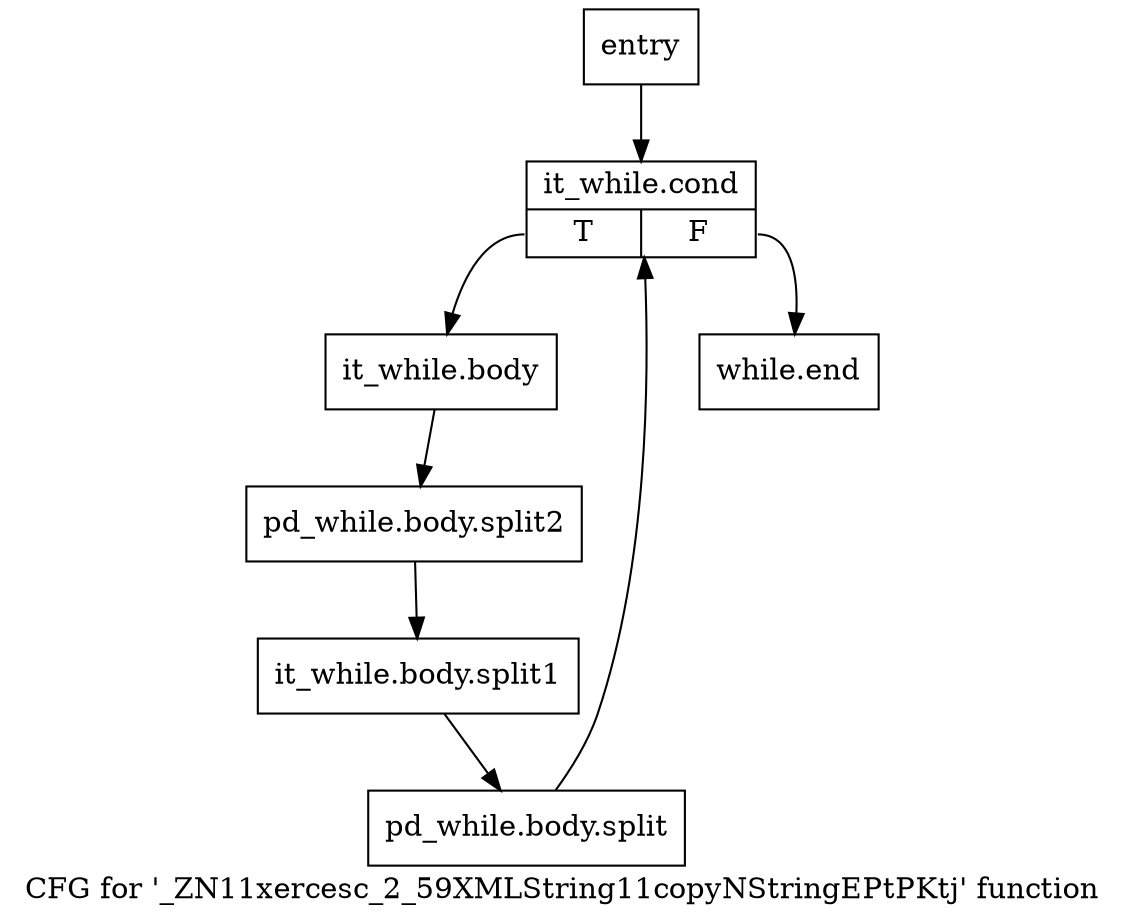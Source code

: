 digraph "CFG for '_ZN11xercesc_2_59XMLString11copyNStringEPtPKtj' function" {
	label="CFG for '_ZN11xercesc_2_59XMLString11copyNStringEPtPKtj' function";

	Node0x5243950 [shape=record,label="{entry}"];
	Node0x5243950 -> Node0x52439a0;
	Node0x52439a0 [shape=record,label="{it_while.cond|{<s0>T|<s1>F}}"];
	Node0x52439a0:s0 -> Node0x52439f0;
	Node0x52439a0:s1 -> Node0x5243a40;
	Node0x52439f0 [shape=record,label="{it_while.body}"];
	Node0x52439f0 -> Node0xb34bef0;
	Node0xb34bef0 [shape=record,label="{pd_while.body.split2}"];
	Node0xb34bef0 -> Node0xb34a600;
	Node0xb34a600 [shape=record,label="{it_while.body.split1}"];
	Node0xb34a600 -> Node0xb34a6a0;
	Node0xb34a6a0 [shape=record,label="{pd_while.body.split}"];
	Node0xb34a6a0 -> Node0x52439a0;
	Node0x5243a40 [shape=record,label="{while.end}"];
}
